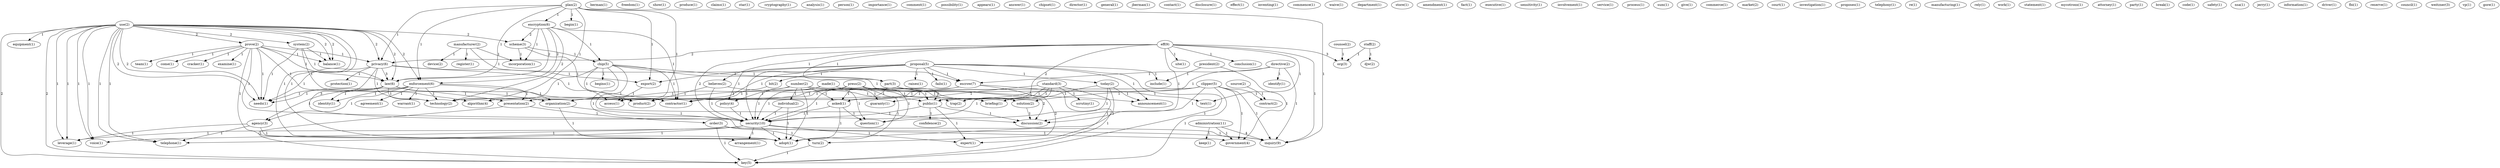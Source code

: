 digraph G {
  manufacturer [ label="manufacturer(2)" ];
  escrow [ label="escrow(7)" ];
  register [ label="register(1)" ];
  device [ label="device(2)" ];
  incorporation [ label="incorporation(1)" ];
  berman [ label="berman(1)" ];
  freedom [ label="freedom(1)" ];
  show [ label="show(1)" ];
  plan [ label="plan(2)" ];
  encryption [ label="encryption(6)" ];
  enforcement [ label="enforcement(6)" ];
  privacy [ label="privacy(6)" ];
  law [ label="law(6)" ];
  begin [ label="begin(1)" ];
  technology [ label="technology(2)" ];
  export [ label="export(2)" ];
  access [ label="access(1)" ];
  inquiry [ label="inquiry(9)" ];
  produce [ label="produce(1)" ];
  standard [ label="standard(3)" ];
  scrutiny [ label="scrutiny(1)" ];
  trap [ label="trap(2)" ];
  guaranty [ label="guaranty(1)" ];
  public [ label="public(1)" ];
  security [ label="security(10)" ];
  expert [ label="expert(1)" ];
  number [ label="number(2)" ];
  individual [ label="individual(2)" ];
  organization [ label="organization(2)" ];
  asked [ label="asked(1)" ];
  adopt [ label="adopt(1)" ];
  question [ label="question(1)" ];
  claims [ label="claims(1)" ];
  star [ label="star(1)" ];
  cryptography [ label="cryptography(1)" ];
  scheme [ label="scheme(3)" ];
  chip [ label="chip(5)" ];
  contractor [ label="contractor(1)" ];
  analysis [ label="analysis(1)" ];
  person [ label="person(1)" ];
  importance [ label="importance(1)" ];
  comment [ label="comment(1)" ];
  possibility [ label="possibility(1)" ];
  appears [ label="appears(1)" ];
  answer [ label="answer(1)" ];
  chipset [ label="chipset(1)" ];
  director [ label="director(1)" ];
  general [ label="general(1)" ];
  use [ label="use(1)" ];
  prove [ label="prove(2)" ];
  system [ label="system(2)" ];
  equipment [ label="equipment(1)" ];
  voice [ label="voice(1)" ];
  balance [ label="balance(1)" ];
  telephone [ label="telephone(1)" ];
  leverage [ label="leverage(1)" ];
  needs [ label="needs(1)" ];
  key [ label="key(5)" ];
  jberman [ label="jberman(1)" ];
  contact [ label="contact(1)" ];
  disclosure [ label="disclosure(1)" ];
  effect [ label="effect(1)" ];
  inventing [ label="inventing(1)" ];
  commence [ label="commence(1)" ];
  warrant [ label="warrant(1)" ];
  agreement [ label="agreement(1)" ];
  identity [ label="identity(1)" ];
  presentation [ label="presentation(2)" ];
  agency [ label="agency(3)" ];
  eff [ label="eff(9)" ];
  site [ label="site(1)" ];
  conclusion [ label="conclusion(1)" ];
  believes [ label="believes(2)" ];
  org [ label="org(3)" ];
  part [ label="part(3)" ];
  text [ label="text(1)" ];
  discussion [ label="discussion(2)" ];
  waive [ label="waive(1)" ];
  department [ label="department(1)" ];
  examine [ label="examine(1)" ];
  team [ label="team(1)" ];
  algorithm [ label="algorithm(4)" ];
  come [ label="come(1)" ];
  cracker [ label="cracker(1)" ];
  arrangement [ label="arrangement(1)" ];
  protection [ label="protection(1)" ];
  made [ label="made(1)" ];
  policy [ label="policy(4)" ];
  announcement [ label="announcement(1)" ];
  store [ label="store(1)" ];
  directive [ label="directive(2)" ];
  identify [ label="identify(1)" ];
  amendment [ label="amendment(1)" ];
  fact [ label="fact(1)" ];
  product [ label="product(2)" ];
  source [ label="source(2)" ];
  contract [ label="contract(2)" ];
  proposal [ label="proposal(5)" ];
  raises [ label="raises(1)" ];
  bit [ label="bit(2)" ];
  today [ label="today(2)" ];
  include [ label="include(1)" ];
  fails [ label="fails(1)" ];
  executive [ label="executive(1)" ];
  sensitivity [ label="sensitivity(1)" ];
  staff [ label="staff(2)" ];
  djw [ label="djw(2)" ];
  involvement [ label="involvement(1)" ];
  service [ label="service(1)" ];
  process [ label="process(1)" ];
  press [ label="press(2)" ];
  briefing [ label="briefing(1)" ];
  sum [ label="sum(1)" ];
  counsel [ label="counsel(2)" ];
  give [ label="give(1)" ];
  commerce [ label="commerce(1)" ];
  begins [ label="begins(1)" ];
  solution [ label="solution(2)" ];
  market [ label="market(2)" ];
  turn [ label="turn(2)" ];
  court [ label="court(1)" ];
  investigation [ label="investigation(1)" ];
  proposes [ label="proposes(1)" ];
  order [ label="order(3)" ];
  telephony [ label="telephony(1)" ];
  re [ label="re(1)" ];
  manufacturing [ label="manufacturing(1)" ];
  rely [ label="rely(1)" ];
  work [ label="work(1)" ];
  clipper [ label="clipper(5)" ];
  government [ label="government(4)" ];
  statement [ label="statement(1)" ];
  mycotronx [ label="mycotronx(1)" ];
  use [ label="use(2)" ];
  attorney [ label="attorney(1)" ];
  party [ label="party(1)" ];
  confidence [ label="confidence(2)" ];
  break [ label="break(1)" ];
  code [ label="code(1)" ];
  safety [ label="safety(1)" ];
  nsa [ label="nsa(1)" ];
  jerry [ label="jerry(1)" ];
  information [ label="information(1)" ];
  driver [ label="driver(1)" ];
  president [ label="president(2)" ];
  fbi [ label="fbi(1)" ];
  administration [ label="administration(11)" ];
  keep [ label="keep(1)" ];
  reserve [ label="reserve(1)" ];
  council [ label="council(1)" ];
  weitzner [ label="weitzner(3)" ];
  vp [ label="vp(1)" ];
  gore [ label="gore(1)" ];
  manufacturer -> escrow [ label="1" ];
  manufacturer -> register [ label="1" ];
  manufacturer -> device [ label="1" ];
  manufacturer -> incorporation [ label="1" ];
  plan -> encryption [ label="1" ];
  plan -> enforcement [ label="1" ];
  plan -> privacy [ label="1" ];
  plan -> law [ label="1" ];
  plan -> begin [ label="1" ];
  plan -> technology [ label="1" ];
  plan -> export [ label="1" ];
  plan -> access [ label="1" ];
  plan -> inquiry [ label="1" ];
  standard -> scrutiny [ label="1" ];
  standard -> trap [ label="1" ];
  standard -> guaranty [ label="1" ];
  standard -> public [ label="1" ];
  standard -> security [ label="1" ];
  standard -> expert [ label="1" ];
  number -> trap [ label="1" ];
  number -> guaranty [ label="1" ];
  number -> individual [ label="1" ];
  number -> organization [ label="1" ];
  number -> asked [ label="1" ];
  number -> security [ label="1" ];
  number -> adopt [ label="1" ];
  number -> question [ label="1" ];
  encryption -> scheme [ label="2" ];
  encryption -> enforcement [ label="2" ];
  encryption -> law [ label="2" ];
  encryption -> technology [ label="2" ];
  encryption -> chip [ label="1" ];
  encryption -> contractor [ label="1" ];
  encryption -> incorporation [ label="1" ];
  use -> scheme [ label="2" ];
  use -> enforcement [ label="2" ];
  use -> prove [ label="2" ];
  use -> privacy [ label="2" ];
  use -> system [ label="2" ];
  use -> law [ label="2" ];
  use -> equipment [ label="1" ];
  use -> voice [ label="1" ];
  use -> adopt [ label="1" ];
  use -> balance [ label="2" ];
  use -> telephone [ label="1" ];
  use -> leverage [ label="1" ];
  use -> needs [ label="2" ];
  use -> key [ label="2" ];
  scheme -> chip [ label="1" ];
  scheme -> contractor [ label="1" ];
  scheme -> incorporation [ label="1" ];
  enforcement -> warrant [ label="1" ];
  enforcement -> agreement [ label="1" ];
  enforcement -> identity [ label="1" ];
  enforcement -> technology [ label="1" ];
  enforcement -> presentation [ label="1" ];
  enforcement -> organization [ label="1" ];
  enforcement -> agency [ label="1" ];
  enforcement -> needs [ label="1" ];
  eff -> privacy [ label="2" ];
  eff -> site [ label="1" ];
  eff -> conclusion [ label="1" ];
  eff -> believes [ label="1" ];
  eff -> org [ label="3" ];
  eff -> part [ label="1" ];
  eff -> public [ label="2" ];
  eff -> text [ label="1" ];
  eff -> security [ label="2" ];
  eff -> discussion [ label="1" ];
  eff -> inquiry [ label="1" ];
  prove -> privacy [ label="1" ];
  prove -> examine [ label="1" ];
  prove -> law [ label="1" ];
  prove -> team [ label="1" ];
  prove -> algorithm [ label="1" ];
  prove -> come [ label="1" ];
  prove -> security [ label="1" ];
  prove -> cracker [ label="1" ];
  prove -> balance [ label="1" ];
  prove -> arrangement [ label="1" ];
  prove -> needs [ label="1" ];
  privacy -> law [ label="3" ];
  privacy -> technology [ label="1" ];
  privacy -> export [ label="1" ];
  privacy -> protection [ label="1" ];
  privacy -> security [ label="3" ];
  privacy -> access [ label="1" ];
  privacy -> needs [ label="1" ];
  made -> policy [ label="1" ];
  made -> public [ label="1" ];
  made -> announcement [ label="1" ];
  made -> security [ label="1" ];
  directive -> escrow [ label="1" ];
  directive -> identify [ label="1" ];
  directive -> asked [ label="1" ];
  directive -> inquiry [ label="1" ];
  system -> law [ label="1" ];
  system -> product [ label="1" ];
  system -> balance [ label="1" ];
  system -> needs [ label="1" ];
  source -> contract [ label="1" ];
  proposal -> raises [ label="1" ];
  proposal -> technology [ label="1" ];
  proposal -> escrow [ label="1" ];
  proposal -> export [ label="1" ];
  proposal -> bit [ label="1" ];
  proposal -> policy [ label="1" ];
  proposal -> today [ label="1" ];
  proposal -> announcement [ label="1" ];
  proposal -> security [ label="1" ];
  proposal -> include [ label="1" ];
  proposal -> fails [ label="1" ];
  proposal -> key [ label="1" ];
  law -> identity [ label="1" ];
  law -> technology [ label="1" ];
  law -> presentation [ label="1" ];
  law -> organization [ label="1" ];
  law -> agency [ label="1" ];
  law -> needs [ label="1" ];
  individual -> security [ label="1" ];
  individual -> adopt [ label="1" ];
  staff -> djw [ label="1" ];
  staff -> org [ label="1" ];
  press -> organization [ label="1" ];
  press -> asked [ label="1" ];
  press -> text [ label="1" ];
  press -> briefing [ label="1" ];
  press -> security [ label="1" ];
  press -> adopt [ label="1" ];
  press -> question [ label="1" ];
  counsel -> org [ label="1" ];
  chip -> begins [ label="1" ];
  chip -> algorithm [ label="1" ];
  chip -> part [ label="1" ];
  chip -> solution [ label="1" ];
  chip -> product [ label="1" ];
  chip -> contractor [ label="1" ];
  chip -> discussion [ label="1" ];
  chip -> inquiry [ label="1" ];
  escrow -> algorithm [ label="1" ];
  escrow -> presentation [ label="1" ];
  escrow -> turn [ label="2" ];
  escrow -> key [ label="1" ];
  export -> access [ label="1" ];
  bit -> contractor [ label="1" ];
  believes -> public [ label="1" ];
  believes -> product [ label="1" ];
  believes -> security [ label="1" ];
  presentation -> order [ label="1" ];
  presentation -> key [ label="1" ];
  part -> public [ label="1" ];
  part -> access [ label="1" ];
  part -> discussion [ label="2" ];
  clipper -> contract [ label="1" ];
  clipper -> solution [ label="1" ];
  clipper -> product [ label="1" ];
  clipper -> contractor [ label="1" ];
  clipper -> discussion [ label="1" ];
  clipper -> government [ label="1" ];
  clipper -> inquiry [ label="1" ];
  clipper -> key [ label="1" ];
  use -> voice [ label="1" ];
  use -> adopt [ label="1" ];
  use -> balance [ label="2" ];
  use -> telephone [ label="1" ];
  use -> leverage [ label="1" ];
  use -> needs [ label="2" ];
  use -> key [ label="2" ];
  organization -> security [ label="1" ];
  organization -> adopt [ label="1" ];
  policy -> security [ label="1" ];
  asked -> security [ label="1" ];
  asked -> adopt [ label="1" ];
  asked -> question [ label="1" ];
  public -> security [ label="1" ];
  public -> discussion [ label="1" ];
  public -> expert [ label="1" ];
  public -> confidence [ label="1" ];
  solution -> discussion [ label="1" ];
  today -> announcement [ label="1" ];
  today -> briefing [ label="1" ];
  today -> adopt [ label="1" ];
  today -> question [ label="1" ];
  security -> voice [ label="1" ];
  security -> adopt [ label="1" ];
  security -> arrangement [ label="1" ];
  security -> telephone [ label="1" ];
  security -> leverage [ label="1" ];
  security -> inquiry [ label="1" ];
  security -> expert [ label="1" ];
  agency -> adopt [ label="1" ];
  agency -> telephone [ label="1" ];
  agency -> leverage [ label="1" ];
  president -> include [ label="1" ];
  president -> government [ label="1" ];
  order -> government [ label="1" ];
  order -> turn [ label="1" ];
  order -> key [ label="1" ];
  administration -> government [ label="1" ];
  administration -> inquiry [ label="4" ];
  administration -> keep [ label="1" ];
  turn -> key [ label="1" ];
}

